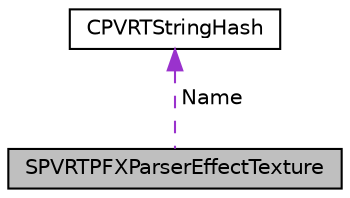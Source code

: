 digraph "SPVRTPFXParserEffectTexture"
{
  edge [fontname="Helvetica",fontsize="10",labelfontname="Helvetica",labelfontsize="10"];
  node [fontname="Helvetica",fontsize="10",shape=record];
  Node1 [label="SPVRTPFXParserEffectTexture",height=0.2,width=0.4,color="black", fillcolor="grey75", style="filled", fontcolor="black"];
  Node2 -> Node1 [dir="back",color="darkorchid3",fontsize="10",style="dashed",label=" Name" ,fontname="Helvetica"];
  Node2 [label="CPVRTStringHash",height=0.2,width=0.4,color="black", fillcolor="white", style="filled",URL="$class_c_p_v_r_t_string_hash.html",tooltip="Inherits from PVRTString to include PVRTHash functionality for quick string compares. "];
}
